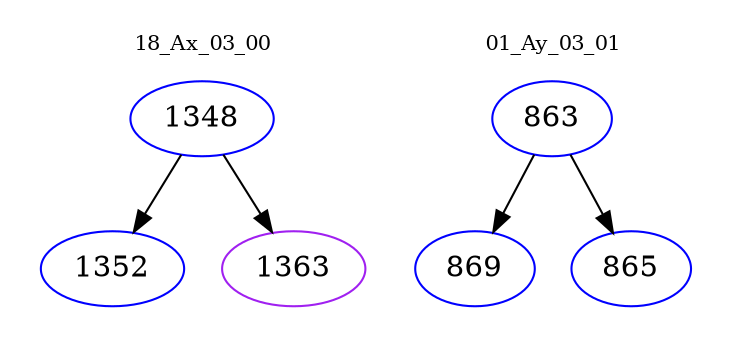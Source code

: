 digraph{
subgraph cluster_0 {
color = white
label = "18_Ax_03_00";
fontsize=10;
T0_1348 [label="1348", color="blue"]
T0_1348 -> T0_1352 [color="black"]
T0_1352 [label="1352", color="blue"]
T0_1348 -> T0_1363 [color="black"]
T0_1363 [label="1363", color="purple"]
}
subgraph cluster_1 {
color = white
label = "01_Ay_03_01";
fontsize=10;
T1_863 [label="863", color="blue"]
T1_863 -> T1_869 [color="black"]
T1_869 [label="869", color="blue"]
T1_863 -> T1_865 [color="black"]
T1_865 [label="865", color="blue"]
}
}
